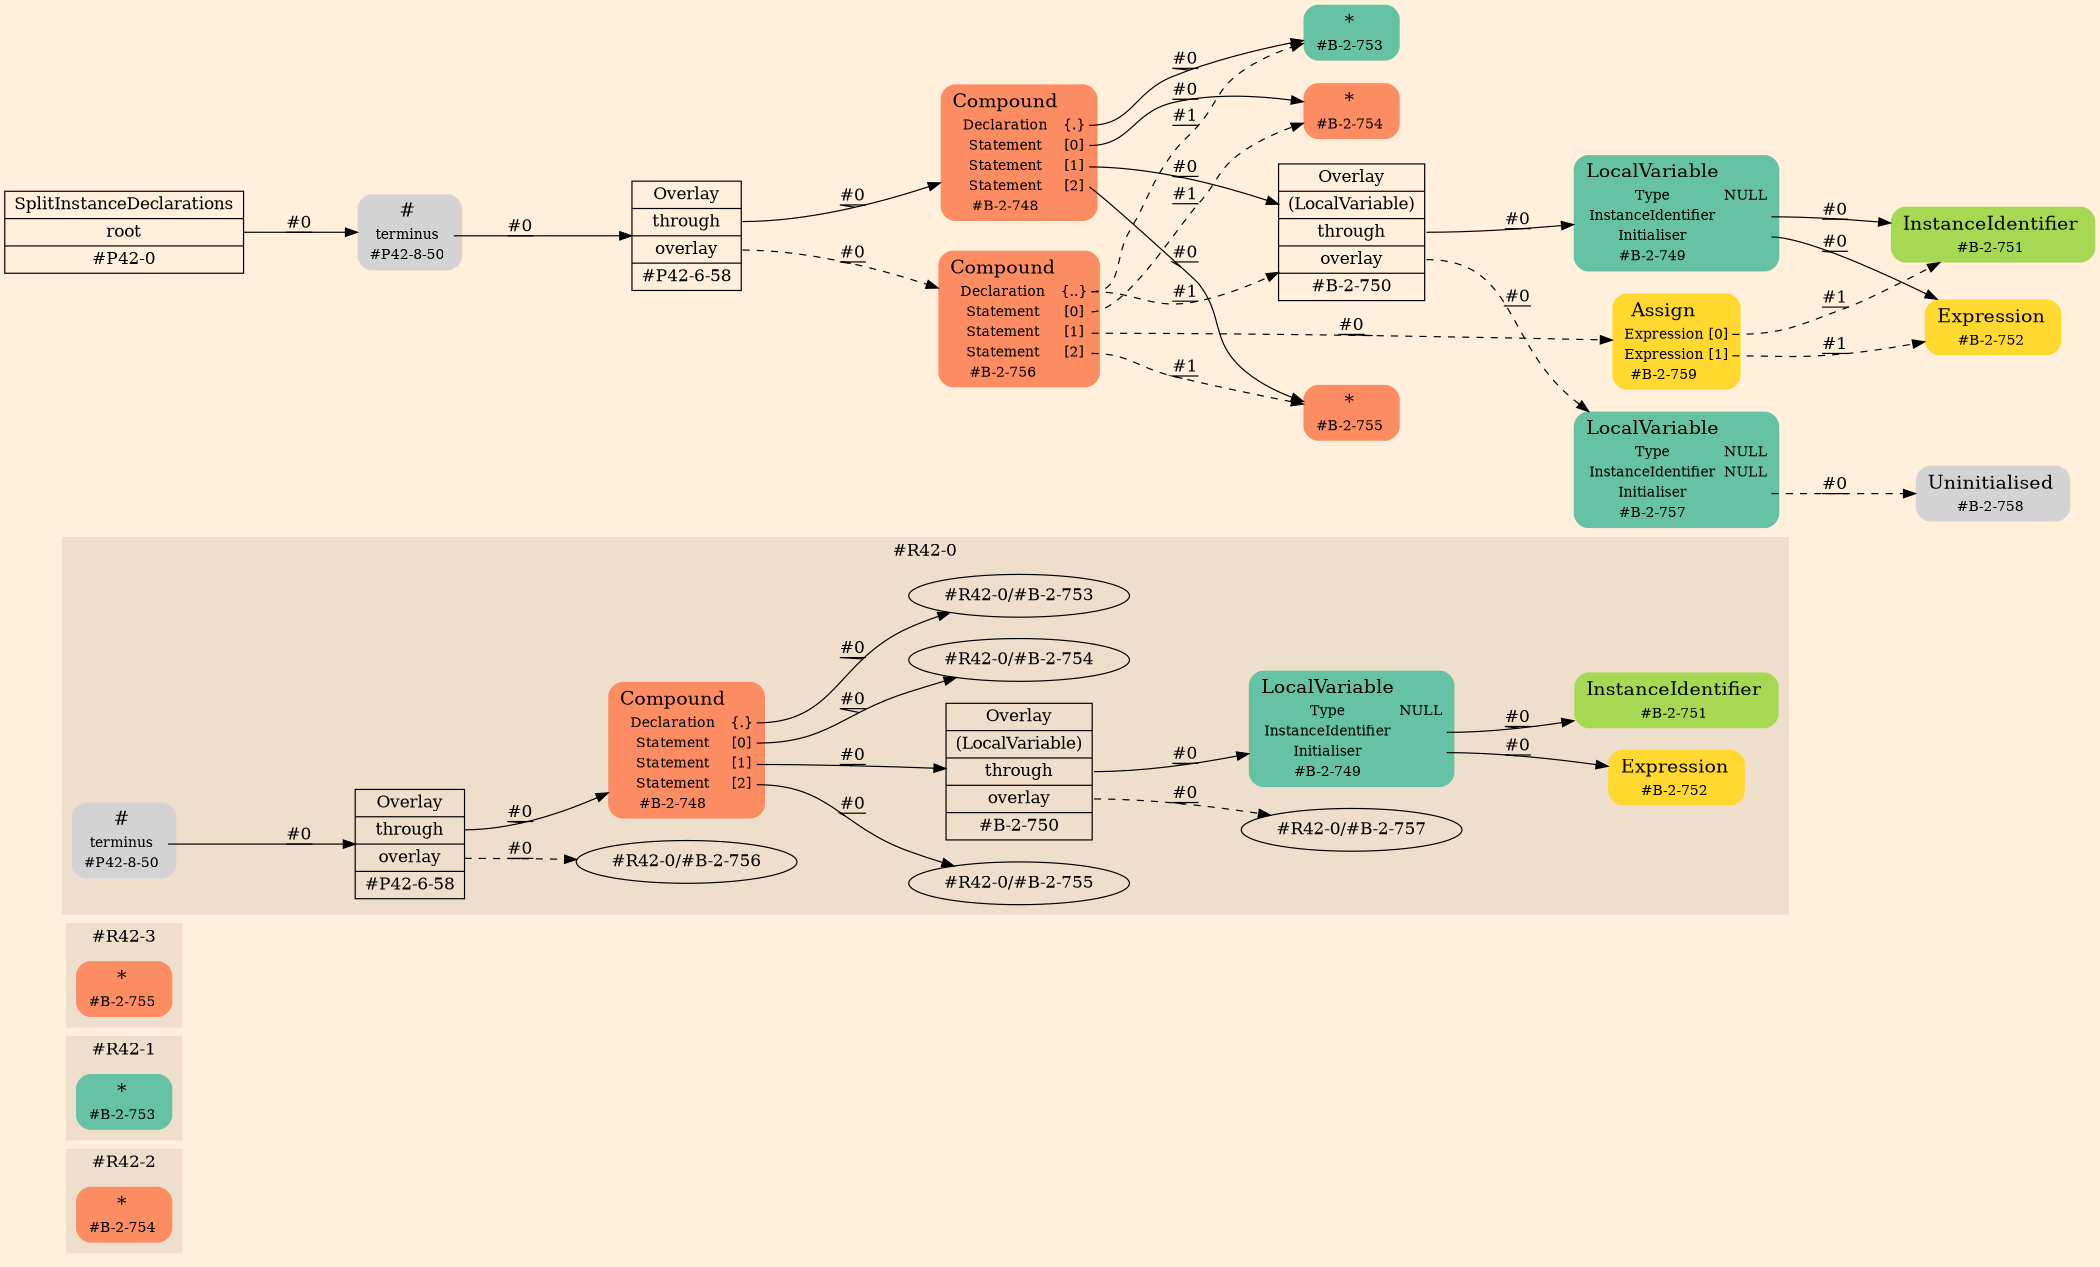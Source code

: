 digraph Inferno {
graph [
rankdir = "LR"
ranksep = 1.0
size = "14,20"
bgcolor = antiquewhite1
color = black
fontcolor = black
];
node [
];
subgraph "cluster#R42-2" {
label = "#R42-2"
style = "filled"
color = antiquewhite2
"#R42-2/#B-2-754" [
shape = "plaintext"
fillcolor = "/set28/2"
label = <<TABLE BORDER="0" CELLBORDER="0" CELLSPACING="0">
 <TR>
  <TD><FONT POINT-SIZE="16.0">*</FONT></TD>
  <TD></TD>
 </TR>
 <TR>
  <TD>#B-2-754</TD>
  <TD PORT="port0"></TD>
 </TR>
</TABLE>>
style = "rounded,filled"
fontsize = "12"
];
}
subgraph "cluster#R42-1" {
label = "#R42-1"
style = "filled"
color = antiquewhite2
"#R42-1/#B-2-753" [
shape = "plaintext"
fillcolor = "/set28/1"
label = <<TABLE BORDER="0" CELLBORDER="0" CELLSPACING="0">
 <TR>
  <TD><FONT POINT-SIZE="16.0">*</FONT></TD>
  <TD></TD>
 </TR>
 <TR>
  <TD>#B-2-753</TD>
  <TD PORT="port0"></TD>
 </TR>
</TABLE>>
style = "rounded,filled"
fontsize = "12"
];
}
subgraph "cluster#R42-3" {
label = "#R42-3"
style = "filled"
color = antiquewhite2
"#R42-3/#B-2-755" [
shape = "plaintext"
fillcolor = "/set28/2"
label = <<TABLE BORDER="0" CELLBORDER="0" CELLSPACING="0">
 <TR>
  <TD><FONT POINT-SIZE="16.0">*</FONT></TD>
  <TD></TD>
 </TR>
 <TR>
  <TD>#B-2-755</TD>
  <TD PORT="port0"></TD>
 </TR>
</TABLE>>
style = "rounded,filled"
fontsize = "12"
];
}
subgraph "cluster#R42-0" {
label = "#R42-0"
style = "filled"
color = antiquewhite2
"#R42-0/#B-2-752" [
shape = "plaintext"
fillcolor = "/set28/6"
label = <<TABLE BORDER="0" CELLBORDER="0" CELLSPACING="0">
 <TR>
  <TD><FONT POINT-SIZE="16.0">Expression</FONT></TD>
  <TD></TD>
 </TR>
 <TR>
  <TD>#B-2-752</TD>
  <TD PORT="port0"></TD>
 </TR>
</TABLE>>
style = "rounded,filled"
fontsize = "12"
];
"#R42-0/#P42-6-58" [
shape = "record"
fillcolor = antiquewhite2
label = "<fixed> Overlay | <port0> through | <port1> overlay | <port2> #P42-6-58"
style = "filled"
fontsize = "14"
color = black
fontcolor = black
];
"#R42-0/#B-2-751" [
shape = "plaintext"
fillcolor = "/set28/5"
label = <<TABLE BORDER="0" CELLBORDER="0" CELLSPACING="0">
 <TR>
  <TD><FONT POINT-SIZE="16.0">InstanceIdentifier</FONT></TD>
  <TD></TD>
 </TR>
 <TR>
  <TD>#B-2-751</TD>
  <TD PORT="port0"></TD>
 </TR>
</TABLE>>
style = "rounded,filled"
fontsize = "12"
];
"#R42-0/#P42-8-50" [
shape = "plaintext"
label = <<TABLE BORDER="0" CELLBORDER="0" CELLSPACING="0">
 <TR>
  <TD><FONT POINT-SIZE="16.0">#</FONT></TD>
  <TD></TD>
 </TR>
 <TR>
  <TD>terminus</TD>
  <TD PORT="port0"></TD>
 </TR>
 <TR>
  <TD>#P42-8-50</TD>
  <TD PORT="port1"></TD>
 </TR>
</TABLE>>
style = "rounded,filled"
fontsize = "12"
];
"#R42-0/#B-2-749" [
shape = "plaintext"
fillcolor = "/set28/1"
label = <<TABLE BORDER="0" CELLBORDER="0" CELLSPACING="0">
 <TR>
  <TD><FONT POINT-SIZE="16.0">LocalVariable</FONT></TD>
  <TD></TD>
 </TR>
 <TR>
  <TD>Type</TD>
  <TD PORT="port0">NULL</TD>
 </TR>
 <TR>
  <TD>InstanceIdentifier</TD>
  <TD PORT="port1"></TD>
 </TR>
 <TR>
  <TD>Initialiser</TD>
  <TD PORT="port2"></TD>
 </TR>
 <TR>
  <TD>#B-2-749</TD>
  <TD PORT="port3"></TD>
 </TR>
</TABLE>>
style = "rounded,filled"
fontsize = "12"
];
"#R42-0/#B-2-748" [
shape = "plaintext"
fillcolor = "/set28/2"
label = <<TABLE BORDER="0" CELLBORDER="0" CELLSPACING="0">
 <TR>
  <TD><FONT POINT-SIZE="16.0">Compound</FONT></TD>
  <TD></TD>
 </TR>
 <TR>
  <TD>Declaration</TD>
  <TD PORT="port0">{.}</TD>
 </TR>
 <TR>
  <TD>Statement</TD>
  <TD PORT="port1">[0]</TD>
 </TR>
 <TR>
  <TD>Statement</TD>
  <TD PORT="port2">[1]</TD>
 </TR>
 <TR>
  <TD>Statement</TD>
  <TD PORT="port3">[2]</TD>
 </TR>
 <TR>
  <TD>#B-2-748</TD>
  <TD PORT="port4"></TD>
 </TR>
</TABLE>>
style = "rounded,filled"
fontsize = "12"
];
"#R42-0/#B-2-750" [
shape = "record"
fillcolor = antiquewhite2
label = "<fixed> Overlay | <port0> (LocalVariable) | <port1> through | <port2> overlay | <port3> #B-2-750"
style = "filled"
fontsize = "14"
color = black
fontcolor = black
];
"#R42-0/#P42-6-58":port0 -> "#R42-0/#B-2-748" [style="solid"
label = "#0"
decorate = true
color = black
fontcolor = black
];
"#R42-0/#P42-6-58":port1 -> "#R42-0/#B-2-756" [style="dashed"
label = "#0"
decorate = true
color = black
fontcolor = black
];
"#R42-0/#P42-8-50":port0 -> "#R42-0/#P42-6-58" [style="solid"
label = "#0"
decorate = true
color = black
fontcolor = black
];
"#R42-0/#B-2-749":port1 -> "#R42-0/#B-2-751" [style="solid"
label = "#0"
decorate = true
color = black
fontcolor = black
];
"#R42-0/#B-2-749":port2 -> "#R42-0/#B-2-752" [style="solid"
label = "#0"
decorate = true
color = black
fontcolor = black
];
"#R42-0/#B-2-748":port0 -> "#R42-0/#B-2-753" [style="solid"
label = "#0"
decorate = true
color = black
fontcolor = black
];
"#R42-0/#B-2-748":port1 -> "#R42-0/#B-2-754" [style="solid"
label = "#0"
decorate = true
color = black
fontcolor = black
];
"#R42-0/#B-2-748":port2 -> "#R42-0/#B-2-750" [style="solid"
label = "#0"
decorate = true
color = black
fontcolor = black
];
"#R42-0/#B-2-748":port3 -> "#R42-0/#B-2-755" [style="solid"
label = "#0"
decorate = true
color = black
fontcolor = black
];
"#R42-0/#B-2-750":port1 -> "#R42-0/#B-2-749" [style="solid"
label = "#0"
decorate = true
color = black
fontcolor = black
];
"#R42-0/#B-2-750":port2 -> "#R42-0/#B-2-757" [style="dashed"
label = "#0"
decorate = true
color = black
fontcolor = black
];
}
"CR#P42-0" [
shape = "record"
fillcolor = antiquewhite1
label = "<fixed> SplitInstanceDeclarations | <port0> root | <port1> #P42-0"
style = "filled"
fontsize = "14"
color = black
fontcolor = black
];
"#P42-8-50" [
shape = "plaintext"
label = <<TABLE BORDER="0" CELLBORDER="0" CELLSPACING="0">
 <TR>
  <TD><FONT POINT-SIZE="16.0">#</FONT></TD>
  <TD></TD>
 </TR>
 <TR>
  <TD>terminus</TD>
  <TD PORT="port0"></TD>
 </TR>
 <TR>
  <TD>#P42-8-50</TD>
  <TD PORT="port1"></TD>
 </TR>
</TABLE>>
style = "rounded,filled"
fontsize = "12"
];
"#P42-6-58" [
shape = "record"
fillcolor = antiquewhite1
label = "<fixed> Overlay | <port0> through | <port1> overlay | <port2> #P42-6-58"
style = "filled"
fontsize = "14"
color = black
fontcolor = black
];
"#B-2-748" [
shape = "plaintext"
fillcolor = "/set28/2"
label = <<TABLE BORDER="0" CELLBORDER="0" CELLSPACING="0">
 <TR>
  <TD><FONT POINT-SIZE="16.0">Compound</FONT></TD>
  <TD></TD>
 </TR>
 <TR>
  <TD>Declaration</TD>
  <TD PORT="port0">{.}</TD>
 </TR>
 <TR>
  <TD>Statement</TD>
  <TD PORT="port1">[0]</TD>
 </TR>
 <TR>
  <TD>Statement</TD>
  <TD PORT="port2">[1]</TD>
 </TR>
 <TR>
  <TD>Statement</TD>
  <TD PORT="port3">[2]</TD>
 </TR>
 <TR>
  <TD>#B-2-748</TD>
  <TD PORT="port4"></TD>
 </TR>
</TABLE>>
style = "rounded,filled"
fontsize = "12"
];
"#B-2-753" [
shape = "plaintext"
fillcolor = "/set28/1"
label = <<TABLE BORDER="0" CELLBORDER="0" CELLSPACING="0">
 <TR>
  <TD><FONT POINT-SIZE="16.0">*</FONT></TD>
  <TD></TD>
 </TR>
 <TR>
  <TD>#B-2-753</TD>
  <TD PORT="port0"></TD>
 </TR>
</TABLE>>
style = "rounded,filled"
fontsize = "12"
];
"#B-2-754" [
shape = "plaintext"
fillcolor = "/set28/2"
label = <<TABLE BORDER="0" CELLBORDER="0" CELLSPACING="0">
 <TR>
  <TD><FONT POINT-SIZE="16.0">*</FONT></TD>
  <TD></TD>
 </TR>
 <TR>
  <TD>#B-2-754</TD>
  <TD PORT="port0"></TD>
 </TR>
</TABLE>>
style = "rounded,filled"
fontsize = "12"
];
"#B-2-750" [
shape = "record"
fillcolor = antiquewhite1
label = "<fixed> Overlay | <port0> (LocalVariable) | <port1> through | <port2> overlay | <port3> #B-2-750"
style = "filled"
fontsize = "14"
color = black
fontcolor = black
];
"#B-2-749" [
shape = "plaintext"
fillcolor = "/set28/1"
label = <<TABLE BORDER="0" CELLBORDER="0" CELLSPACING="0">
 <TR>
  <TD><FONT POINT-SIZE="16.0">LocalVariable</FONT></TD>
  <TD></TD>
 </TR>
 <TR>
  <TD>Type</TD>
  <TD PORT="port0">NULL</TD>
 </TR>
 <TR>
  <TD>InstanceIdentifier</TD>
  <TD PORT="port1"></TD>
 </TR>
 <TR>
  <TD>Initialiser</TD>
  <TD PORT="port2"></TD>
 </TR>
 <TR>
  <TD>#B-2-749</TD>
  <TD PORT="port3"></TD>
 </TR>
</TABLE>>
style = "rounded,filled"
fontsize = "12"
];
"#B-2-751" [
shape = "plaintext"
fillcolor = "/set28/5"
label = <<TABLE BORDER="0" CELLBORDER="0" CELLSPACING="0">
 <TR>
  <TD><FONT POINT-SIZE="16.0">InstanceIdentifier</FONT></TD>
  <TD></TD>
 </TR>
 <TR>
  <TD>#B-2-751</TD>
  <TD PORT="port0"></TD>
 </TR>
</TABLE>>
style = "rounded,filled"
fontsize = "12"
];
"#B-2-752" [
shape = "plaintext"
fillcolor = "/set28/6"
label = <<TABLE BORDER="0" CELLBORDER="0" CELLSPACING="0">
 <TR>
  <TD><FONT POINT-SIZE="16.0">Expression</FONT></TD>
  <TD></TD>
 </TR>
 <TR>
  <TD>#B-2-752</TD>
  <TD PORT="port0"></TD>
 </TR>
</TABLE>>
style = "rounded,filled"
fontsize = "12"
];
"#B-2-757" [
shape = "plaintext"
fillcolor = "/set28/1"
label = <<TABLE BORDER="0" CELLBORDER="0" CELLSPACING="0">
 <TR>
  <TD><FONT POINT-SIZE="16.0">LocalVariable</FONT></TD>
  <TD></TD>
 </TR>
 <TR>
  <TD>Type</TD>
  <TD PORT="port0">NULL</TD>
 </TR>
 <TR>
  <TD>InstanceIdentifier</TD>
  <TD PORT="port1">NULL</TD>
 </TR>
 <TR>
  <TD>Initialiser</TD>
  <TD PORT="port2"></TD>
 </TR>
 <TR>
  <TD>#B-2-757</TD>
  <TD PORT="port3"></TD>
 </TR>
</TABLE>>
style = "rounded,filled"
fontsize = "12"
];
"#B-2-758" [
shape = "plaintext"
label = <<TABLE BORDER="0" CELLBORDER="0" CELLSPACING="0">
 <TR>
  <TD><FONT POINT-SIZE="16.0">Uninitialised</FONT></TD>
  <TD></TD>
 </TR>
 <TR>
  <TD>#B-2-758</TD>
  <TD PORT="port0"></TD>
 </TR>
</TABLE>>
style = "rounded,filled"
fontsize = "12"
];
"#B-2-755" [
shape = "plaintext"
fillcolor = "/set28/2"
label = <<TABLE BORDER="0" CELLBORDER="0" CELLSPACING="0">
 <TR>
  <TD><FONT POINT-SIZE="16.0">*</FONT></TD>
  <TD></TD>
 </TR>
 <TR>
  <TD>#B-2-755</TD>
  <TD PORT="port0"></TD>
 </TR>
</TABLE>>
style = "rounded,filled"
fontsize = "12"
];
"#B-2-756" [
shape = "plaintext"
fillcolor = "/set28/2"
label = <<TABLE BORDER="0" CELLBORDER="0" CELLSPACING="0">
 <TR>
  <TD><FONT POINT-SIZE="16.0">Compound</FONT></TD>
  <TD></TD>
 </TR>
 <TR>
  <TD>Declaration</TD>
  <TD PORT="port0">{..}</TD>
 </TR>
 <TR>
  <TD>Statement</TD>
  <TD PORT="port1">[0]</TD>
 </TR>
 <TR>
  <TD>Statement</TD>
  <TD PORT="port2">[1]</TD>
 </TR>
 <TR>
  <TD>Statement</TD>
  <TD PORT="port3">[2]</TD>
 </TR>
 <TR>
  <TD>#B-2-756</TD>
  <TD PORT="port4"></TD>
 </TR>
</TABLE>>
style = "rounded,filled"
fontsize = "12"
];
"#B-2-759" [
shape = "plaintext"
fillcolor = "/set28/6"
label = <<TABLE BORDER="0" CELLBORDER="0" CELLSPACING="0">
 <TR>
  <TD><FONT POINT-SIZE="16.0">Assign</FONT></TD>
  <TD></TD>
 </TR>
 <TR>
  <TD>Expression</TD>
  <TD PORT="port0">[0]</TD>
 </TR>
 <TR>
  <TD>Expression</TD>
  <TD PORT="port1">[1]</TD>
 </TR>
 <TR>
  <TD>#B-2-759</TD>
  <TD PORT="port2"></TD>
 </TR>
</TABLE>>
style = "rounded,filled"
fontsize = "12"
];
"CR#P42-0":port0 -> "#P42-8-50" [style="solid"
label = "#0"
decorate = true
color = black
fontcolor = black
];
"#P42-8-50":port0 -> "#P42-6-58" [style="solid"
label = "#0"
decorate = true
color = black
fontcolor = black
];
"#P42-6-58":port0 -> "#B-2-748" [style="solid"
label = "#0"
decorate = true
color = black
fontcolor = black
];
"#P42-6-58":port1 -> "#B-2-756" [style="dashed"
label = "#0"
decorate = true
color = black
fontcolor = black
];
"#B-2-748":port0 -> "#B-2-753" [style="solid"
label = "#0"
decorate = true
color = black
fontcolor = black
];
"#B-2-748":port1 -> "#B-2-754" [style="solid"
label = "#0"
decorate = true
color = black
fontcolor = black
];
"#B-2-748":port2 -> "#B-2-750" [style="solid"
label = "#0"
decorate = true
color = black
fontcolor = black
];
"#B-2-748":port3 -> "#B-2-755" [style="solid"
label = "#0"
decorate = true
color = black
fontcolor = black
];
"#B-2-750":port1 -> "#B-2-749" [style="solid"
label = "#0"
decorate = true
color = black
fontcolor = black
];
"#B-2-750":port2 -> "#B-2-757" [style="dashed"
label = "#0"
decorate = true
color = black
fontcolor = black
];
"#B-2-749":port1 -> "#B-2-751" [style="solid"
label = "#0"
decorate = true
color = black
fontcolor = black
];
"#B-2-749":port2 -> "#B-2-752" [style="solid"
label = "#0"
decorate = true
color = black
fontcolor = black
];
"#B-2-757":port2 -> "#B-2-758" [style="dashed"
label = "#0"
decorate = true
color = black
fontcolor = black
];
"#B-2-756":port0 -> "#B-2-750" [style="dashed"
label = "#1"
decorate = true
color = black
fontcolor = black
];
"#B-2-756":port0 -> "#B-2-753" [style="dashed"
label = "#1"
decorate = true
color = black
fontcolor = black
];
"#B-2-756":port1 -> "#B-2-754" [style="dashed"
label = "#1"
decorate = true
color = black
fontcolor = black
];
"#B-2-756":port2 -> "#B-2-759" [style="dashed"
label = "#0"
decorate = true
color = black
fontcolor = black
];
"#B-2-756":port3 -> "#B-2-755" [style="dashed"
label = "#1"
decorate = true
color = black
fontcolor = black
];
"#B-2-759":port0 -> "#B-2-751" [style="dashed"
label = "#1"
decorate = true
color = black
fontcolor = black
];
"#B-2-759":port1 -> "#B-2-752" [style="dashed"
label = "#1"
decorate = true
color = black
fontcolor = black
];
}
